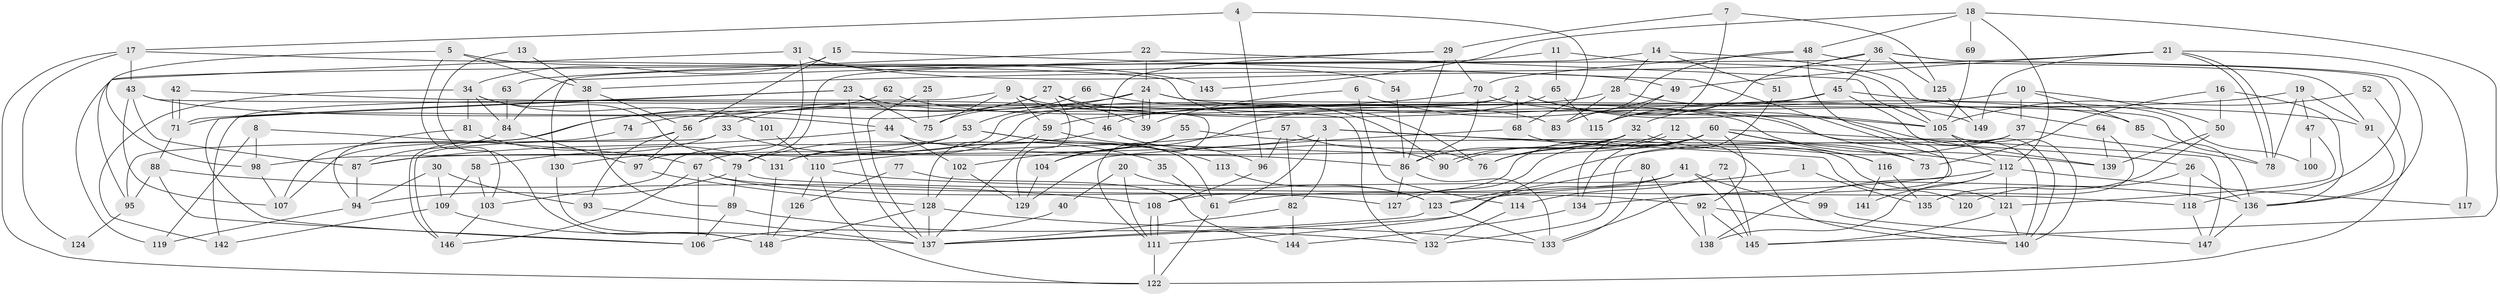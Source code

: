 // Generated by graph-tools (version 1.1) at 2025/26/03/09/25 03:26:22]
// undirected, 149 vertices, 298 edges
graph export_dot {
graph [start="1"]
  node [color=gray90,style=filled];
  1;
  2;
  3;
  4;
  5;
  6;
  7;
  8;
  9;
  10;
  11;
  12;
  13;
  14;
  15;
  16;
  17;
  18;
  19;
  20;
  21;
  22;
  23;
  24;
  25;
  26;
  27;
  28;
  29;
  30;
  31;
  32;
  33;
  34;
  35;
  36;
  37;
  38;
  39;
  40;
  41;
  42;
  43;
  44;
  45;
  46;
  47;
  48;
  49;
  50;
  51;
  52;
  53;
  54;
  55;
  56;
  57;
  58;
  59;
  60;
  61;
  62;
  63;
  64;
  65;
  66;
  67;
  68;
  69;
  70;
  71;
  72;
  73;
  74;
  75;
  76;
  77;
  78;
  79;
  80;
  81;
  82;
  83;
  84;
  85;
  86;
  87;
  88;
  89;
  90;
  91;
  92;
  93;
  94;
  95;
  96;
  97;
  98;
  99;
  100;
  101;
  102;
  103;
  104;
  105;
  106;
  107;
  108;
  109;
  110;
  111;
  112;
  113;
  114;
  115;
  116;
  117;
  118;
  119;
  120;
  121;
  122;
  123;
  124;
  125;
  126;
  127;
  128;
  129;
  130;
  131;
  132;
  133;
  134;
  135;
  136;
  137;
  138;
  139;
  140;
  141;
  142;
  143;
  144;
  145;
  146;
  147;
  148;
  149;
  1 -- 123;
  1 -- 135;
  2 -- 68;
  2 -- 67;
  2 -- 105;
  2 -- 131;
  2 -- 139;
  3 -- 61;
  3 -- 26;
  3 -- 82;
  3 -- 98;
  3 -- 120;
  4 -- 96;
  4 -- 17;
  4 -- 68;
  5 -- 103;
  5 -- 98;
  5 -- 38;
  5 -- 143;
  6 -- 140;
  6 -- 39;
  6 -- 114;
  7 -- 125;
  7 -- 29;
  7 -- 115;
  8 -- 119;
  8 -- 98;
  8 -- 67;
  9 -- 139;
  9 -- 59;
  9 -- 46;
  9 -- 75;
  9 -- 142;
  10 -- 32;
  10 -- 37;
  10 -- 50;
  10 -- 85;
  11 -- 79;
  11 -- 105;
  11 -- 65;
  12 -- 140;
  12 -- 90;
  12 -- 90;
  13 -- 38;
  13 -- 148;
  14 -- 84;
  14 -- 28;
  14 -- 51;
  14 -- 64;
  15 -- 56;
  15 -- 138;
  15 -- 34;
  16 -- 73;
  16 -- 136;
  16 -- 50;
  17 -- 43;
  17 -- 76;
  17 -- 122;
  17 -- 124;
  18 -- 48;
  18 -- 112;
  18 -- 69;
  18 -- 143;
  18 -- 145;
  19 -- 59;
  19 -- 78;
  19 -- 47;
  19 -- 91;
  20 -- 111;
  20 -- 123;
  20 -- 40;
  21 -- 78;
  21 -- 78;
  21 -- 49;
  21 -- 38;
  21 -- 117;
  21 -- 149;
  22 -- 24;
  22 -- 105;
  22 -- 63;
  23 -- 106;
  23 -- 71;
  23 -- 75;
  23 -- 83;
  23 -- 137;
  24 -- 91;
  24 -- 39;
  24 -- 39;
  24 -- 53;
  24 -- 78;
  24 -- 107;
  25 -- 137;
  25 -- 75;
  26 -- 136;
  26 -- 118;
  26 -- 120;
  27 -- 85;
  27 -- 146;
  27 -- 33;
  27 -- 39;
  27 -- 129;
  28 -- 83;
  28 -- 46;
  28 -- 149;
  29 -- 86;
  29 -- 70;
  29 -- 46;
  29 -- 130;
  30 -- 93;
  30 -- 109;
  30 -- 94;
  31 -- 97;
  31 -- 49;
  31 -- 54;
  31 -- 95;
  32 -- 87;
  32 -- 116;
  32 -- 76;
  32 -- 86;
  33 -- 95;
  33 -- 35;
  33 -- 58;
  34 -- 79;
  34 -- 81;
  34 -- 84;
  34 -- 101;
  34 -- 142;
  35 -- 61;
  36 -- 45;
  36 -- 136;
  36 -- 115;
  36 -- 118;
  36 -- 119;
  36 -- 125;
  37 -- 111;
  37 -- 78;
  37 -- 132;
  38 -- 56;
  38 -- 89;
  40 -- 106;
  41 -- 137;
  41 -- 61;
  41 -- 99;
  41 -- 145;
  42 -- 71;
  42 -- 71;
  42 -- 132;
  43 -- 87;
  43 -- 44;
  43 -- 107;
  43 -- 111;
  44 -- 86;
  44 -- 87;
  44 -- 102;
  45 -- 140;
  45 -- 115;
  45 -- 56;
  45 -- 100;
  46 -- 79;
  46 -- 90;
  47 -- 121;
  47 -- 100;
  48 -- 91;
  48 -- 133;
  48 -- 70;
  48 -- 83;
  49 -- 115;
  49 -- 83;
  50 -- 135;
  50 -- 139;
  51 -- 134;
  52 -- 122;
  52 -- 105;
  53 -- 103;
  53 -- 61;
  53 -- 113;
  53 -- 130;
  54 -- 86;
  55 -- 102;
  55 -- 104;
  55 -- 73;
  56 -- 93;
  56 -- 97;
  56 -- 146;
  57 -- 82;
  57 -- 96;
  57 -- 76;
  57 -- 110;
  58 -- 109;
  58 -- 103;
  59 -- 137;
  59 -- 128;
  59 -- 96;
  60 -- 92;
  60 -- 76;
  60 -- 73;
  60 -- 108;
  60 -- 116;
  60 -- 127;
  60 -- 131;
  60 -- 134;
  60 -- 147;
  61 -- 122;
  62 -- 112;
  62 -- 71;
  63 -- 84;
  64 -- 139;
  64 -- 135;
  65 -- 115;
  65 -- 104;
  66 -- 90;
  66 -- 75;
  67 -- 92;
  67 -- 106;
  67 -- 127;
  67 -- 146;
  68 -- 129;
  68 -- 121;
  69 -- 105;
  70 -- 86;
  70 -- 74;
  70 -- 105;
  71 -- 88;
  72 -- 114;
  72 -- 145;
  74 -- 107;
  77 -- 126;
  77 -- 144;
  79 -- 94;
  79 -- 89;
  79 -- 118;
  80 -- 123;
  80 -- 138;
  80 -- 133;
  81 -- 131;
  81 -- 94;
  82 -- 137;
  82 -- 144;
  84 -- 97;
  84 -- 87;
  85 -- 136;
  86 -- 127;
  86 -- 133;
  87 -- 94;
  88 -- 108;
  88 -- 106;
  88 -- 95;
  89 -- 106;
  89 -- 132;
  91 -- 136;
  92 -- 145;
  92 -- 140;
  92 -- 138;
  93 -- 137;
  94 -- 119;
  95 -- 124;
  96 -- 108;
  97 -- 128;
  98 -- 107;
  99 -- 147;
  101 -- 110;
  102 -- 128;
  102 -- 129;
  103 -- 146;
  104 -- 129;
  105 -- 112;
  105 -- 140;
  108 -- 111;
  108 -- 111;
  109 -- 137;
  109 -- 142;
  110 -- 122;
  110 -- 126;
  110 -- 136;
  111 -- 122;
  112 -- 121;
  112 -- 117;
  112 -- 134;
  112 -- 138;
  112 -- 141;
  113 -- 123;
  114 -- 132;
  116 -- 135;
  116 -- 141;
  118 -- 147;
  121 -- 145;
  121 -- 140;
  123 -- 133;
  123 -- 137;
  125 -- 149;
  126 -- 148;
  128 -- 133;
  128 -- 148;
  128 -- 137;
  130 -- 148;
  131 -- 148;
  134 -- 144;
  136 -- 147;
}
